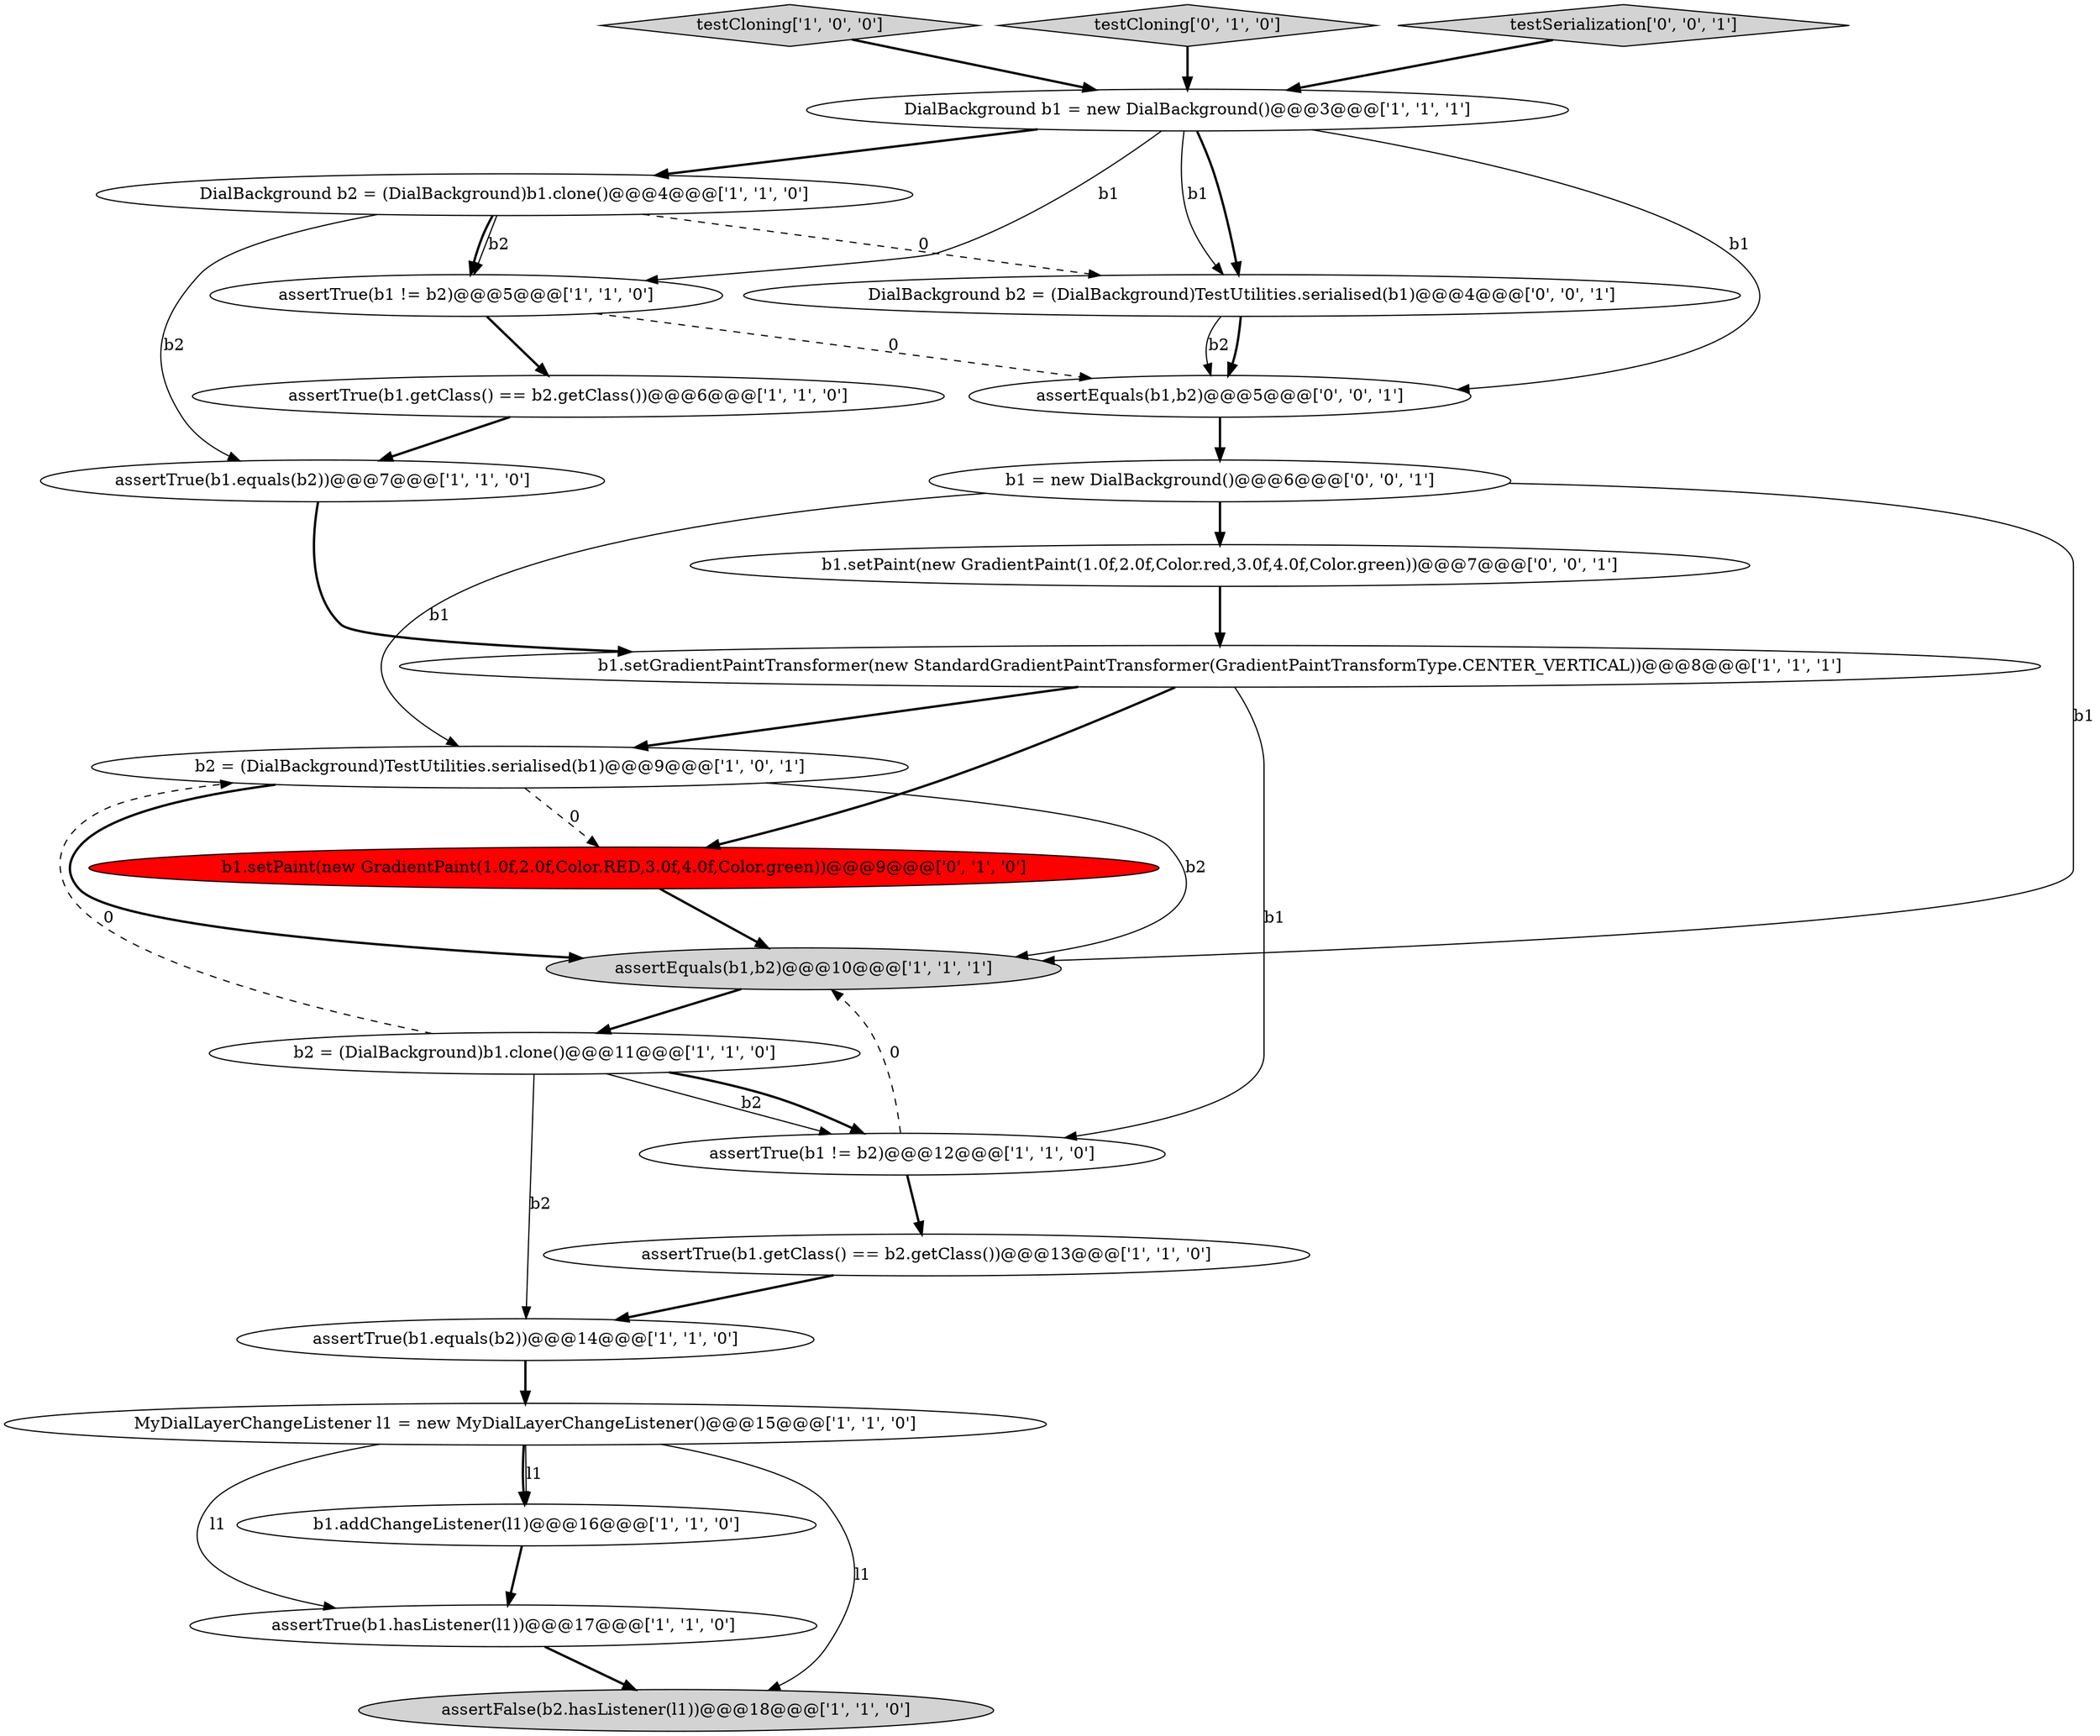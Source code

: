 digraph {
1 [style = filled, label = "b2 = (DialBackground)TestUtilities.serialised(b1)@@@9@@@['1', '0', '1']", fillcolor = white, shape = ellipse image = "AAA0AAABBB1BBB"];
12 [style = filled, label = "assertTrue(b1.equals(b2))@@@14@@@['1', '1', '0']", fillcolor = white, shape = ellipse image = "AAA0AAABBB1BBB"];
13 [style = filled, label = "b1.setGradientPaintTransformer(new StandardGradientPaintTransformer(GradientPaintTransformType.CENTER_VERTICAL))@@@8@@@['1', '1', '1']", fillcolor = white, shape = ellipse image = "AAA0AAABBB1BBB"];
6 [style = filled, label = "DialBackground b1 = new DialBackground()@@@3@@@['1', '1', '1']", fillcolor = white, shape = ellipse image = "AAA0AAABBB1BBB"];
23 [style = filled, label = "DialBackground b2 = (DialBackground)TestUtilities.serialised(b1)@@@4@@@['0', '0', '1']", fillcolor = white, shape = ellipse image = "AAA0AAABBB3BBB"];
21 [style = filled, label = "b1 = new DialBackground()@@@6@@@['0', '0', '1']", fillcolor = white, shape = ellipse image = "AAA0AAABBB3BBB"];
2 [style = filled, label = "assertTrue(b1 != b2)@@@5@@@['1', '1', '0']", fillcolor = white, shape = ellipse image = "AAA0AAABBB1BBB"];
8 [style = filled, label = "testCloning['1', '0', '0']", fillcolor = lightgray, shape = diamond image = "AAA0AAABBB1BBB"];
20 [style = filled, label = "assertEquals(b1,b2)@@@5@@@['0', '0', '1']", fillcolor = white, shape = ellipse image = "AAA0AAABBB3BBB"];
4 [style = filled, label = "b1.addChangeListener(l1)@@@16@@@['1', '1', '0']", fillcolor = white, shape = ellipse image = "AAA0AAABBB1BBB"];
10 [style = filled, label = "assertFalse(b2.hasListener(l1))@@@18@@@['1', '1', '0']", fillcolor = lightgray, shape = ellipse image = "AAA0AAABBB1BBB"];
22 [style = filled, label = "b1.setPaint(new GradientPaint(1.0f,2.0f,Color.red,3.0f,4.0f,Color.green))@@@7@@@['0', '0', '1']", fillcolor = white, shape = ellipse image = "AAA0AAABBB3BBB"];
0 [style = filled, label = "assertTrue(b1.hasListener(l1))@@@17@@@['1', '1', '0']", fillcolor = white, shape = ellipse image = "AAA0AAABBB1BBB"];
9 [style = filled, label = "assertTrue(b1 != b2)@@@12@@@['1', '1', '0']", fillcolor = white, shape = ellipse image = "AAA0AAABBB1BBB"];
17 [style = filled, label = "b1.setPaint(new GradientPaint(1.0f,2.0f,Color.RED,3.0f,4.0f,Color.green))@@@9@@@['0', '1', '0']", fillcolor = red, shape = ellipse image = "AAA1AAABBB2BBB"];
5 [style = filled, label = "assertEquals(b1,b2)@@@10@@@['1', '1', '1']", fillcolor = lightgray, shape = ellipse image = "AAA0AAABBB1BBB"];
15 [style = filled, label = "assertTrue(b1.getClass() == b2.getClass())@@@6@@@['1', '1', '0']", fillcolor = white, shape = ellipse image = "AAA0AAABBB1BBB"];
7 [style = filled, label = "DialBackground b2 = (DialBackground)b1.clone()@@@4@@@['1', '1', '0']", fillcolor = white, shape = ellipse image = "AAA0AAABBB1BBB"];
16 [style = filled, label = "MyDialLayerChangeListener l1 = new MyDialLayerChangeListener()@@@15@@@['1', '1', '0']", fillcolor = white, shape = ellipse image = "AAA0AAABBB1BBB"];
14 [style = filled, label = "b2 = (DialBackground)b1.clone()@@@11@@@['1', '1', '0']", fillcolor = white, shape = ellipse image = "AAA0AAABBB1BBB"];
3 [style = filled, label = "assertTrue(b1.equals(b2))@@@7@@@['1', '1', '0']", fillcolor = white, shape = ellipse image = "AAA0AAABBB1BBB"];
18 [style = filled, label = "testCloning['0', '1', '0']", fillcolor = lightgray, shape = diamond image = "AAA0AAABBB2BBB"];
11 [style = filled, label = "assertTrue(b1.getClass() == b2.getClass())@@@13@@@['1', '1', '0']", fillcolor = white, shape = ellipse image = "AAA0AAABBB1BBB"];
19 [style = filled, label = "testSerialization['0', '0', '1']", fillcolor = lightgray, shape = diamond image = "AAA0AAABBB3BBB"];
1->5 [style = bold, label=""];
16->0 [style = solid, label="l1"];
16->10 [style = solid, label="l1"];
17->5 [style = bold, label=""];
23->20 [style = bold, label=""];
7->3 [style = solid, label="b2"];
23->20 [style = solid, label="b2"];
14->1 [style = dashed, label="0"];
7->23 [style = dashed, label="0"];
2->20 [style = dashed, label="0"];
9->11 [style = bold, label=""];
13->9 [style = solid, label="b1"];
6->2 [style = solid, label="b1"];
6->23 [style = bold, label=""];
11->12 [style = bold, label=""];
8->6 [style = bold, label=""];
12->16 [style = bold, label=""];
5->14 [style = bold, label=""];
15->3 [style = bold, label=""];
19->6 [style = bold, label=""];
21->1 [style = solid, label="b1"];
13->1 [style = bold, label=""];
4->0 [style = bold, label=""];
6->23 [style = solid, label="b1"];
20->21 [style = bold, label=""];
9->5 [style = dashed, label="0"];
13->17 [style = bold, label=""];
0->10 [style = bold, label=""];
1->17 [style = dashed, label="0"];
18->6 [style = bold, label=""];
21->22 [style = bold, label=""];
1->5 [style = solid, label="b2"];
7->2 [style = bold, label=""];
7->2 [style = solid, label="b2"];
21->5 [style = solid, label="b1"];
2->15 [style = bold, label=""];
14->9 [style = solid, label="b2"];
3->13 [style = bold, label=""];
14->9 [style = bold, label=""];
16->4 [style = bold, label=""];
6->7 [style = bold, label=""];
16->4 [style = solid, label="l1"];
6->20 [style = solid, label="b1"];
22->13 [style = bold, label=""];
14->12 [style = solid, label="b2"];
}
